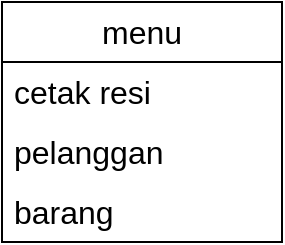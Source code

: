 <mxfile version="21.3.4" type="github">
  <diagram name="Page-1" id="1OIRp9PL_DpArBQoThP4">
    <mxGraphModel dx="1834" dy="856" grid="0" gridSize="10" guides="1" tooltips="1" connect="1" arrows="1" fold="1" page="0" pageScale="1" pageWidth="850" pageHeight="1100" math="0" shadow="0">
      <root>
        <mxCell id="0" />
        <mxCell id="1" parent="0" />
        <mxCell id="Kvi1E0shTWrKkmtUhzok-4" value="menu" style="swimlane;fontStyle=0;childLayout=stackLayout;horizontal=1;startSize=30;horizontalStack=0;resizeParent=1;resizeParentMax=0;resizeLast=0;collapsible=1;marginBottom=0;whiteSpace=wrap;html=1;fontSize=16;" vertex="1" parent="1">
          <mxGeometry x="-71" y="60" width="140" height="120" as="geometry" />
        </mxCell>
        <mxCell id="Kvi1E0shTWrKkmtUhzok-7" value="cetak resi" style="text;strokeColor=none;fillColor=none;align=left;verticalAlign=middle;spacingLeft=4;spacingRight=4;overflow=hidden;points=[[0,0.5],[1,0.5]];portConstraint=eastwest;rotatable=0;whiteSpace=wrap;html=1;fontSize=16;" vertex="1" parent="Kvi1E0shTWrKkmtUhzok-4">
          <mxGeometry y="30" width="140" height="30" as="geometry" />
        </mxCell>
        <mxCell id="Kvi1E0shTWrKkmtUhzok-5" value="pelanggan" style="text;strokeColor=none;fillColor=none;align=left;verticalAlign=middle;spacingLeft=4;spacingRight=4;overflow=hidden;points=[[0,0.5],[1,0.5]];portConstraint=eastwest;rotatable=0;whiteSpace=wrap;html=1;fontSize=16;" vertex="1" parent="Kvi1E0shTWrKkmtUhzok-4">
          <mxGeometry y="60" width="140" height="30" as="geometry" />
        </mxCell>
        <mxCell id="Kvi1E0shTWrKkmtUhzok-6" value="barang" style="text;strokeColor=none;fillColor=none;align=left;verticalAlign=middle;spacingLeft=4;spacingRight=4;overflow=hidden;points=[[0,0.5],[1,0.5]];portConstraint=eastwest;rotatable=0;whiteSpace=wrap;html=1;fontSize=16;" vertex="1" parent="Kvi1E0shTWrKkmtUhzok-4">
          <mxGeometry y="90" width="140" height="30" as="geometry" />
        </mxCell>
      </root>
    </mxGraphModel>
  </diagram>
</mxfile>
